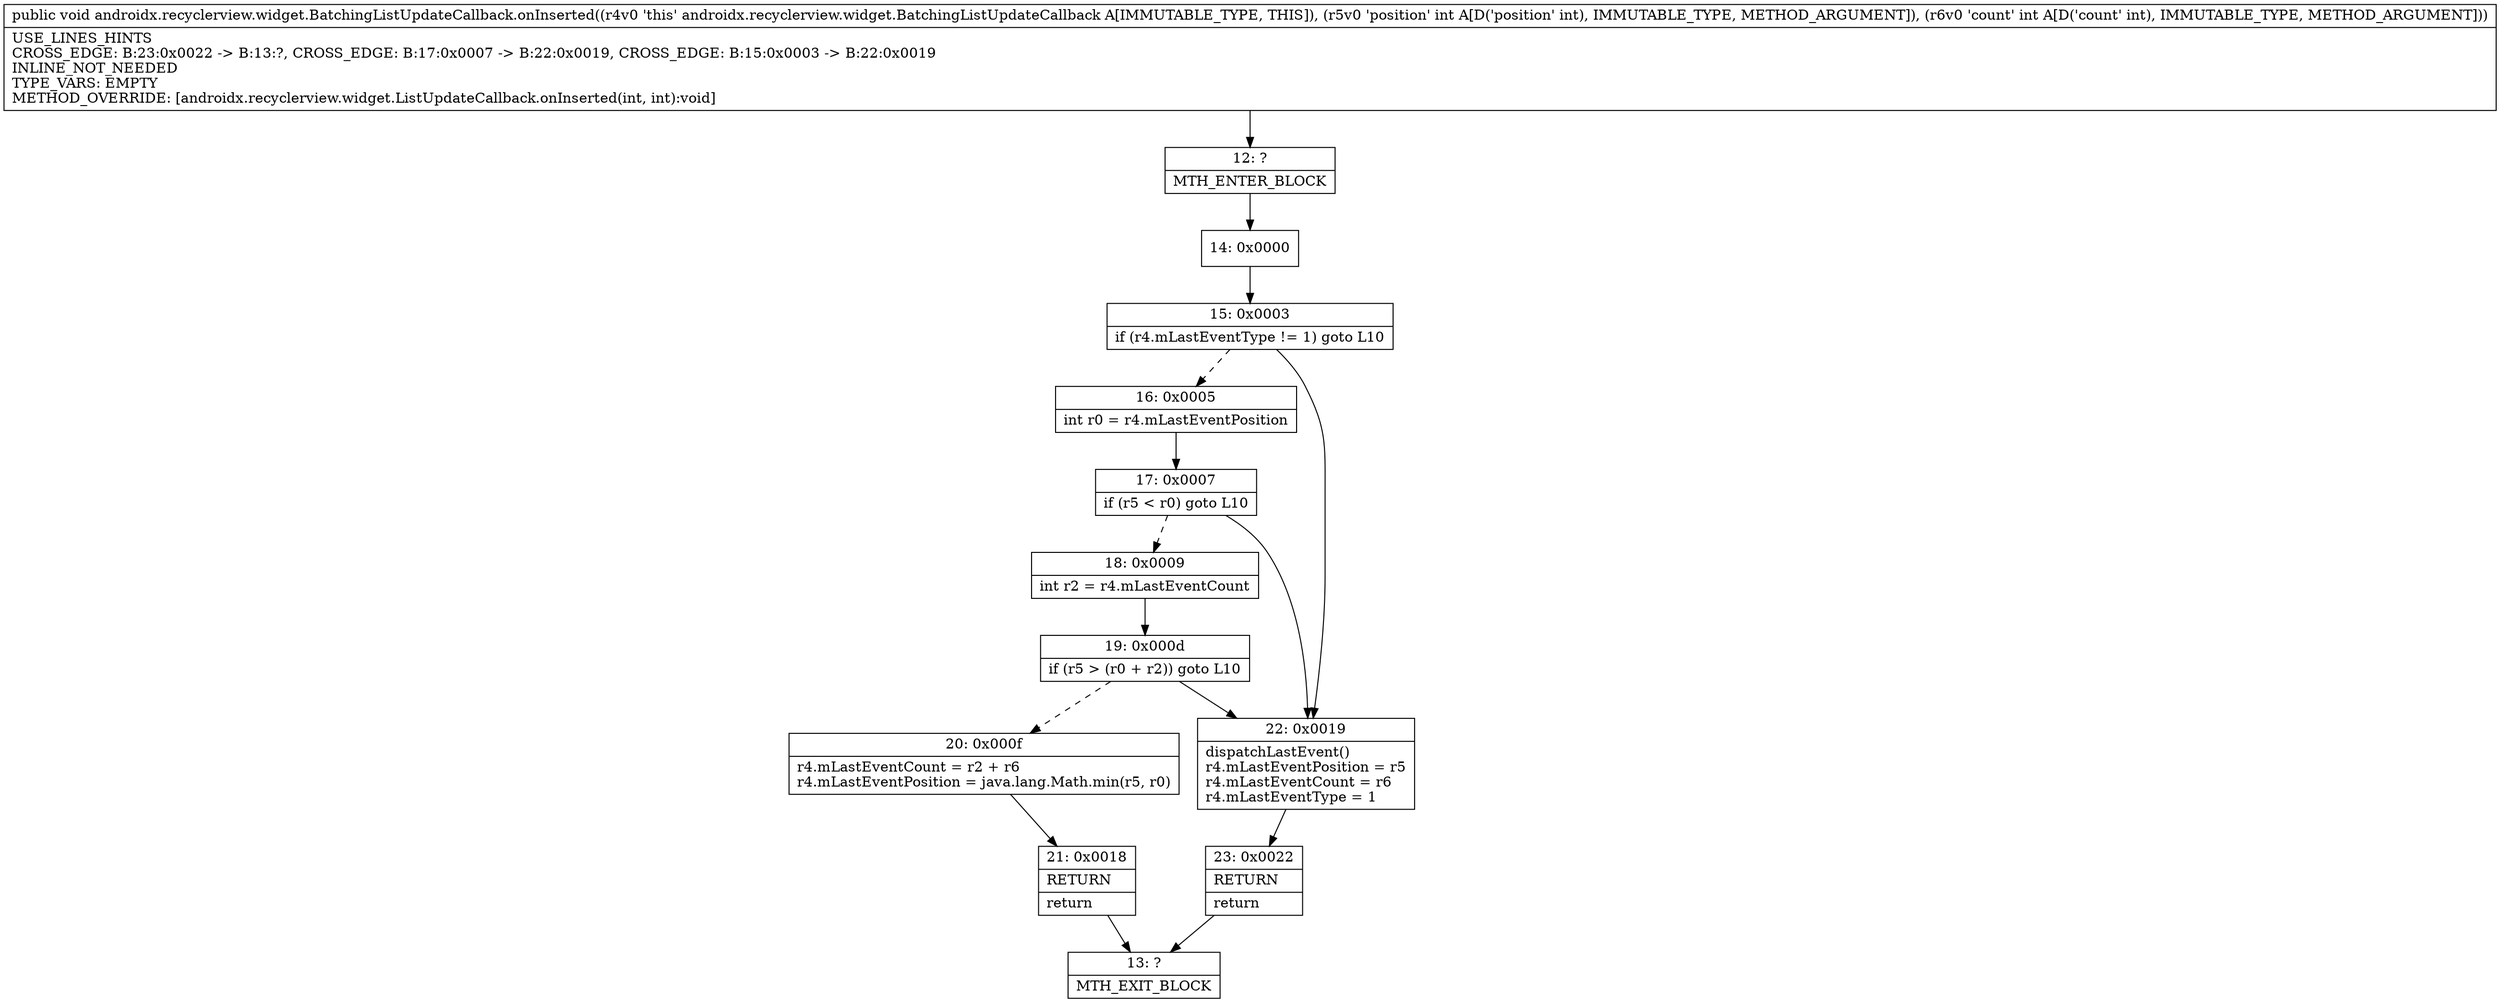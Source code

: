 digraph "CFG forandroidx.recyclerview.widget.BatchingListUpdateCallback.onInserted(II)V" {
Node_12 [shape=record,label="{12\:\ ?|MTH_ENTER_BLOCK\l}"];
Node_14 [shape=record,label="{14\:\ 0x0000}"];
Node_15 [shape=record,label="{15\:\ 0x0003|if (r4.mLastEventType != 1) goto L10\l}"];
Node_16 [shape=record,label="{16\:\ 0x0005|int r0 = r4.mLastEventPosition\l}"];
Node_17 [shape=record,label="{17\:\ 0x0007|if (r5 \< r0) goto L10\l}"];
Node_18 [shape=record,label="{18\:\ 0x0009|int r2 = r4.mLastEventCount\l}"];
Node_19 [shape=record,label="{19\:\ 0x000d|if (r5 \> (r0 + r2)) goto L10\l}"];
Node_20 [shape=record,label="{20\:\ 0x000f|r4.mLastEventCount = r2 + r6\lr4.mLastEventPosition = java.lang.Math.min(r5, r0)\l}"];
Node_21 [shape=record,label="{21\:\ 0x0018|RETURN\l|return\l}"];
Node_13 [shape=record,label="{13\:\ ?|MTH_EXIT_BLOCK\l}"];
Node_22 [shape=record,label="{22\:\ 0x0019|dispatchLastEvent()\lr4.mLastEventPosition = r5\lr4.mLastEventCount = r6\lr4.mLastEventType = 1\l}"];
Node_23 [shape=record,label="{23\:\ 0x0022|RETURN\l|return\l}"];
MethodNode[shape=record,label="{public void androidx.recyclerview.widget.BatchingListUpdateCallback.onInserted((r4v0 'this' androidx.recyclerview.widget.BatchingListUpdateCallback A[IMMUTABLE_TYPE, THIS]), (r5v0 'position' int A[D('position' int), IMMUTABLE_TYPE, METHOD_ARGUMENT]), (r6v0 'count' int A[D('count' int), IMMUTABLE_TYPE, METHOD_ARGUMENT]))  | USE_LINES_HINTS\lCROSS_EDGE: B:23:0x0022 \-\> B:13:?, CROSS_EDGE: B:17:0x0007 \-\> B:22:0x0019, CROSS_EDGE: B:15:0x0003 \-\> B:22:0x0019\lINLINE_NOT_NEEDED\lTYPE_VARS: EMPTY\lMETHOD_OVERRIDE: [androidx.recyclerview.widget.ListUpdateCallback.onInserted(int, int):void]\l}"];
MethodNode -> Node_12;Node_12 -> Node_14;
Node_14 -> Node_15;
Node_15 -> Node_16[style=dashed];
Node_15 -> Node_22;
Node_16 -> Node_17;
Node_17 -> Node_18[style=dashed];
Node_17 -> Node_22;
Node_18 -> Node_19;
Node_19 -> Node_20[style=dashed];
Node_19 -> Node_22;
Node_20 -> Node_21;
Node_21 -> Node_13;
Node_22 -> Node_23;
Node_23 -> Node_13;
}

